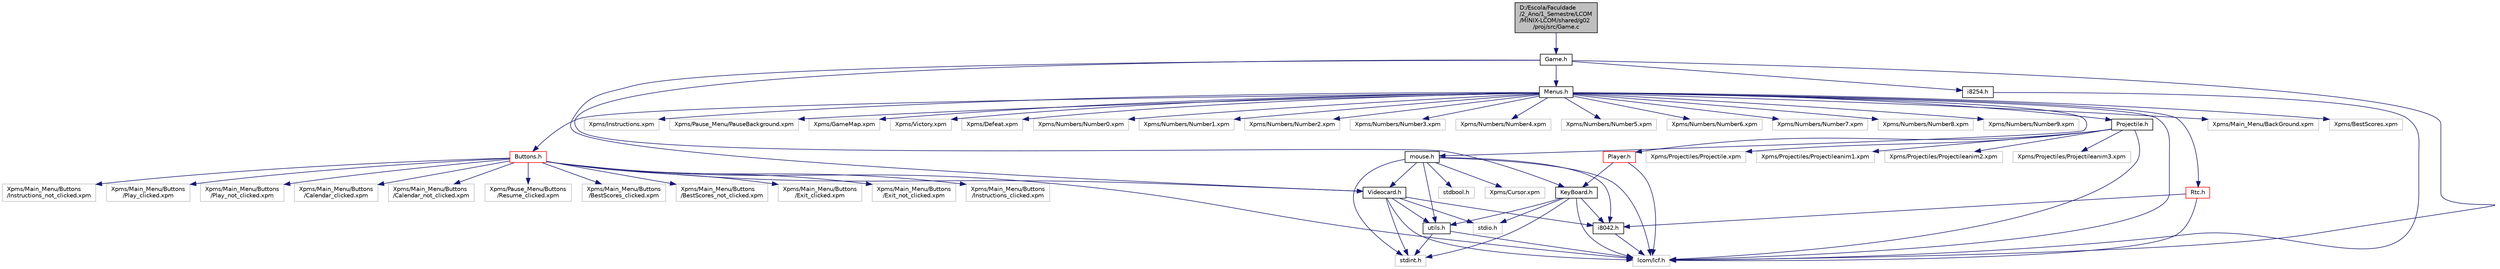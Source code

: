 digraph "D:/Escola/Faculdade/2_Ano/1_Semestre/LCOM/MINIX-LCOM/shared/g02/proj/src/Game.c"
{
 // LATEX_PDF_SIZE
  edge [fontname="Helvetica",fontsize="10",labelfontname="Helvetica",labelfontsize="10"];
  node [fontname="Helvetica",fontsize="10",shape=record];
  Node1 [label="D:/Escola/Faculdade\l/2_Ano/1_Semestre/LCOM\l/MINIX-LCOM/shared/g02\l/proj/src/Game.c",height=0.2,width=0.4,color="black", fillcolor="grey75", style="filled", fontcolor="black",tooltip=" "];
  Node1 -> Node2 [color="midnightblue",fontsize="10",style="solid",fontname="Helvetica"];
  Node2 [label="Game.h",height=0.2,width=0.4,color="black", fillcolor="white", style="filled",URL="$_game_8h.html",tooltip=" "];
  Node2 -> Node3 [color="midnightblue",fontsize="10",style="solid",fontname="Helvetica"];
  Node3 [label="lcom/lcf.h",height=0.2,width=0.4,color="grey75", fillcolor="white", style="filled",tooltip=" "];
  Node2 -> Node4 [color="midnightblue",fontsize="10",style="solid",fontname="Helvetica"];
  Node4 [label="Videocard.h",height=0.2,width=0.4,color="black", fillcolor="white", style="filled",URL="$_videocard_8h.html",tooltip=" "];
  Node4 -> Node3 [color="midnightblue",fontsize="10",style="solid",fontname="Helvetica"];
  Node4 -> Node5 [color="midnightblue",fontsize="10",style="solid",fontname="Helvetica"];
  Node5 [label="stdint.h",height=0.2,width=0.4,color="grey75", fillcolor="white", style="filled",tooltip=" "];
  Node4 -> Node6 [color="midnightblue",fontsize="10",style="solid",fontname="Helvetica"];
  Node6 [label="stdio.h",height=0.2,width=0.4,color="grey75", fillcolor="white", style="filled",tooltip=" "];
  Node4 -> Node7 [color="midnightblue",fontsize="10",style="solid",fontname="Helvetica"];
  Node7 [label="i8042.h",height=0.2,width=0.4,color="black", fillcolor="white", style="filled",URL="$i8042_8h.html",tooltip=" "];
  Node7 -> Node3 [color="midnightblue",fontsize="10",style="solid",fontname="Helvetica"];
  Node4 -> Node8 [color="midnightblue",fontsize="10",style="solid",fontname="Helvetica"];
  Node8 [label="utils.h",height=0.2,width=0.4,color="black", fillcolor="white", style="filled",URL="$utils_8h.html",tooltip=" "];
  Node8 -> Node3 [color="midnightblue",fontsize="10",style="solid",fontname="Helvetica"];
  Node8 -> Node5 [color="midnightblue",fontsize="10",style="solid",fontname="Helvetica"];
  Node2 -> Node9 [color="midnightblue",fontsize="10",style="solid",fontname="Helvetica"];
  Node9 [label="i8254.h",height=0.2,width=0.4,color="black", fillcolor="white", style="filled",URL="$i8254_8h.html",tooltip=" "];
  Node9 -> Node3 [color="midnightblue",fontsize="10",style="solid",fontname="Helvetica"];
  Node2 -> Node10 [color="midnightblue",fontsize="10",style="solid",fontname="Helvetica"];
  Node10 [label="KeyBoard.h",height=0.2,width=0.4,color="black", fillcolor="white", style="filled",URL="$_key_board_8h.html",tooltip=" "];
  Node10 -> Node3 [color="midnightblue",fontsize="10",style="solid",fontname="Helvetica"];
  Node10 -> Node5 [color="midnightblue",fontsize="10",style="solid",fontname="Helvetica"];
  Node10 -> Node6 [color="midnightblue",fontsize="10",style="solid",fontname="Helvetica"];
  Node10 -> Node7 [color="midnightblue",fontsize="10",style="solid",fontname="Helvetica"];
  Node10 -> Node8 [color="midnightblue",fontsize="10",style="solid",fontname="Helvetica"];
  Node2 -> Node11 [color="midnightblue",fontsize="10",style="solid",fontname="Helvetica"];
  Node11 [label="Menus.h",height=0.2,width=0.4,color="black", fillcolor="white", style="filled",URL="$_menus_8h.html",tooltip=" "];
  Node11 -> Node3 [color="midnightblue",fontsize="10",style="solid",fontname="Helvetica"];
  Node11 -> Node12 [color="midnightblue",fontsize="10",style="solid",fontname="Helvetica"];
  Node12 [label="mouse.h",height=0.2,width=0.4,color="black", fillcolor="white", style="filled",URL="$mouse_8h.html",tooltip=" "];
  Node12 -> Node3 [color="midnightblue",fontsize="10",style="solid",fontname="Helvetica"];
  Node12 -> Node13 [color="midnightblue",fontsize="10",style="solid",fontname="Helvetica"];
  Node13 [label="stdbool.h",height=0.2,width=0.4,color="grey75", fillcolor="white", style="filled",tooltip=" "];
  Node12 -> Node5 [color="midnightblue",fontsize="10",style="solid",fontname="Helvetica"];
  Node12 -> Node7 [color="midnightblue",fontsize="10",style="solid",fontname="Helvetica"];
  Node12 -> Node8 [color="midnightblue",fontsize="10",style="solid",fontname="Helvetica"];
  Node12 -> Node4 [color="midnightblue",fontsize="10",style="solid",fontname="Helvetica"];
  Node12 -> Node14 [color="midnightblue",fontsize="10",style="solid",fontname="Helvetica"];
  Node14 [label="Xpms/Cursor.xpm",height=0.2,width=0.4,color="grey75", fillcolor="white", style="filled",tooltip=" "];
  Node11 -> Node15 [color="midnightblue",fontsize="10",style="solid",fontname="Helvetica"];
  Node15 [label="Projectile.h",height=0.2,width=0.4,color="black", fillcolor="white", style="filled",URL="$_projectile_8h.html",tooltip=" "];
  Node15 -> Node3 [color="midnightblue",fontsize="10",style="solid",fontname="Helvetica"];
  Node15 -> Node16 [color="midnightblue",fontsize="10",style="solid",fontname="Helvetica"];
  Node16 [label="Player.h",height=0.2,width=0.4,color="red", fillcolor="white", style="filled",URL="$_player_8h.html",tooltip=" "];
  Node16 -> Node3 [color="midnightblue",fontsize="10",style="solid",fontname="Helvetica"];
  Node16 -> Node10 [color="midnightblue",fontsize="10",style="solid",fontname="Helvetica"];
  Node15 -> Node76 [color="midnightblue",fontsize="10",style="solid",fontname="Helvetica"];
  Node76 [label="Xpms/Projectiles/Projectile.xpm",height=0.2,width=0.4,color="grey75", fillcolor="white", style="filled",tooltip=" "];
  Node15 -> Node77 [color="midnightblue",fontsize="10",style="solid",fontname="Helvetica"];
  Node77 [label="Xpms/Projectiles/Projectileanim1.xpm",height=0.2,width=0.4,color="grey75", fillcolor="white", style="filled",tooltip=" "];
  Node15 -> Node78 [color="midnightblue",fontsize="10",style="solid",fontname="Helvetica"];
  Node78 [label="Xpms/Projectiles/Projectileanim2.xpm",height=0.2,width=0.4,color="grey75", fillcolor="white", style="filled",tooltip=" "];
  Node15 -> Node79 [color="midnightblue",fontsize="10",style="solid",fontname="Helvetica"];
  Node79 [label="Xpms/Projectiles/Projectileanim3.xpm",height=0.2,width=0.4,color="grey75", fillcolor="white", style="filled",tooltip=" "];
  Node11 -> Node80 [color="midnightblue",fontsize="10",style="solid",fontname="Helvetica"];
  Node80 [label="Buttons.h",height=0.2,width=0.4,color="red", fillcolor="white", style="filled",URL="$_buttons_8h.html",tooltip=" "];
  Node80 -> Node3 [color="midnightblue",fontsize="10",style="solid",fontname="Helvetica"];
  Node80 -> Node4 [color="midnightblue",fontsize="10",style="solid",fontname="Helvetica"];
  Node80 -> Node81 [color="midnightblue",fontsize="10",style="solid",fontname="Helvetica"];
  Node81 [label="Xpms/Main_Menu/Buttons\l/BestScores_clicked.xpm",height=0.2,width=0.4,color="grey75", fillcolor="white", style="filled",tooltip=" "];
  Node80 -> Node82 [color="midnightblue",fontsize="10",style="solid",fontname="Helvetica"];
  Node82 [label="Xpms/Main_Menu/Buttons\l/BestScores_not_clicked.xpm",height=0.2,width=0.4,color="grey75", fillcolor="white", style="filled",tooltip=" "];
  Node80 -> Node83 [color="midnightblue",fontsize="10",style="solid",fontname="Helvetica"];
  Node83 [label="Xpms/Main_Menu/Buttons\l/Exit_clicked.xpm",height=0.2,width=0.4,color="grey75", fillcolor="white", style="filled",tooltip=" "];
  Node80 -> Node84 [color="midnightblue",fontsize="10",style="solid",fontname="Helvetica"];
  Node84 [label="Xpms/Main_Menu/Buttons\l/Exit_not_clicked.xpm",height=0.2,width=0.4,color="grey75", fillcolor="white", style="filled",tooltip=" "];
  Node80 -> Node85 [color="midnightblue",fontsize="10",style="solid",fontname="Helvetica"];
  Node85 [label="Xpms/Main_Menu/Buttons\l/Instructions_clicked.xpm",height=0.2,width=0.4,color="grey75", fillcolor="white", style="filled",tooltip=" "];
  Node80 -> Node86 [color="midnightblue",fontsize="10",style="solid",fontname="Helvetica"];
  Node86 [label="Xpms/Main_Menu/Buttons\l/Instructions_not_clicked.xpm",height=0.2,width=0.4,color="grey75", fillcolor="white", style="filled",tooltip=" "];
  Node80 -> Node87 [color="midnightblue",fontsize="10",style="solid",fontname="Helvetica"];
  Node87 [label="Xpms/Main_Menu/Buttons\l/Play_clicked.xpm",height=0.2,width=0.4,color="grey75", fillcolor="white", style="filled",tooltip=" "];
  Node80 -> Node88 [color="midnightblue",fontsize="10",style="solid",fontname="Helvetica"];
  Node88 [label="Xpms/Main_Menu/Buttons\l/Play_not_clicked.xpm",height=0.2,width=0.4,color="grey75", fillcolor="white", style="filled",tooltip=" "];
  Node80 -> Node89 [color="midnightblue",fontsize="10",style="solid",fontname="Helvetica"];
  Node89 [label="Xpms/Main_Menu/Buttons\l/Calendar_clicked.xpm",height=0.2,width=0.4,color="grey75", fillcolor="white", style="filled",tooltip=" "];
  Node80 -> Node90 [color="midnightblue",fontsize="10",style="solid",fontname="Helvetica"];
  Node90 [label="Xpms/Main_Menu/Buttons\l/Calendar_not_clicked.xpm",height=0.2,width=0.4,color="grey75", fillcolor="white", style="filled",tooltip=" "];
  Node80 -> Node91 [color="midnightblue",fontsize="10",style="solid",fontname="Helvetica"];
  Node91 [label="Xpms/Pause_Menu/Buttons\l/Resume_clicked.xpm",height=0.2,width=0.4,color="grey75", fillcolor="white", style="filled",tooltip=" "];
  Node11 -> Node95 [color="midnightblue",fontsize="10",style="solid",fontname="Helvetica"];
  Node95 [label="Rtc.h",height=0.2,width=0.4,color="red", fillcolor="white", style="filled",URL="$_rtc_8h.html",tooltip=" "];
  Node95 -> Node3 [color="midnightblue",fontsize="10",style="solid",fontname="Helvetica"];
  Node95 -> Node7 [color="midnightblue",fontsize="10",style="solid",fontname="Helvetica"];
  Node11 -> Node97 [color="midnightblue",fontsize="10",style="solid",fontname="Helvetica"];
  Node97 [label="Xpms/Main_Menu/BackGround.xpm",height=0.2,width=0.4,color="grey75", fillcolor="white", style="filled",tooltip=" "];
  Node11 -> Node98 [color="midnightblue",fontsize="10",style="solid",fontname="Helvetica"];
  Node98 [label="Xpms/BestScores.xpm",height=0.2,width=0.4,color="grey75", fillcolor="white", style="filled",tooltip=" "];
  Node11 -> Node99 [color="midnightblue",fontsize="10",style="solid",fontname="Helvetica"];
  Node99 [label="Xpms/Instructions.xpm",height=0.2,width=0.4,color="grey75", fillcolor="white", style="filled",tooltip=" "];
  Node11 -> Node100 [color="midnightblue",fontsize="10",style="solid",fontname="Helvetica"];
  Node100 [label="Xpms/Pause_Menu/PauseBackground.xpm",height=0.2,width=0.4,color="grey75", fillcolor="white", style="filled",tooltip=" "];
  Node11 -> Node101 [color="midnightblue",fontsize="10",style="solid",fontname="Helvetica"];
  Node101 [label="Xpms/GameMap.xpm",height=0.2,width=0.4,color="grey75", fillcolor="white", style="filled",tooltip=" "];
  Node11 -> Node102 [color="midnightblue",fontsize="10",style="solid",fontname="Helvetica"];
  Node102 [label="Xpms/Victory.xpm",height=0.2,width=0.4,color="grey75", fillcolor="white", style="filled",tooltip=" "];
  Node11 -> Node103 [color="midnightblue",fontsize="10",style="solid",fontname="Helvetica"];
  Node103 [label="Xpms/Defeat.xpm",height=0.2,width=0.4,color="grey75", fillcolor="white", style="filled",tooltip=" "];
  Node11 -> Node104 [color="midnightblue",fontsize="10",style="solid",fontname="Helvetica"];
  Node104 [label="Xpms/Numbers/Number0.xpm",height=0.2,width=0.4,color="grey75", fillcolor="white", style="filled",tooltip=" "];
  Node11 -> Node105 [color="midnightblue",fontsize="10",style="solid",fontname="Helvetica"];
  Node105 [label="Xpms/Numbers/Number1.xpm",height=0.2,width=0.4,color="grey75", fillcolor="white", style="filled",tooltip=" "];
  Node11 -> Node106 [color="midnightblue",fontsize="10",style="solid",fontname="Helvetica"];
  Node106 [label="Xpms/Numbers/Number2.xpm",height=0.2,width=0.4,color="grey75", fillcolor="white", style="filled",tooltip=" "];
  Node11 -> Node107 [color="midnightblue",fontsize="10",style="solid",fontname="Helvetica"];
  Node107 [label="Xpms/Numbers/Number3.xpm",height=0.2,width=0.4,color="grey75", fillcolor="white", style="filled",tooltip=" "];
  Node11 -> Node108 [color="midnightblue",fontsize="10",style="solid",fontname="Helvetica"];
  Node108 [label="Xpms/Numbers/Number4.xpm",height=0.2,width=0.4,color="grey75", fillcolor="white", style="filled",tooltip=" "];
  Node11 -> Node109 [color="midnightblue",fontsize="10",style="solid",fontname="Helvetica"];
  Node109 [label="Xpms/Numbers/Number5.xpm",height=0.2,width=0.4,color="grey75", fillcolor="white", style="filled",tooltip=" "];
  Node11 -> Node110 [color="midnightblue",fontsize="10",style="solid",fontname="Helvetica"];
  Node110 [label="Xpms/Numbers/Number6.xpm",height=0.2,width=0.4,color="grey75", fillcolor="white", style="filled",tooltip=" "];
  Node11 -> Node111 [color="midnightblue",fontsize="10",style="solid",fontname="Helvetica"];
  Node111 [label="Xpms/Numbers/Number7.xpm",height=0.2,width=0.4,color="grey75", fillcolor="white", style="filled",tooltip=" "];
  Node11 -> Node112 [color="midnightblue",fontsize="10",style="solid",fontname="Helvetica"];
  Node112 [label="Xpms/Numbers/Number8.xpm",height=0.2,width=0.4,color="grey75", fillcolor="white", style="filled",tooltip=" "];
  Node11 -> Node113 [color="midnightblue",fontsize="10",style="solid",fontname="Helvetica"];
  Node113 [label="Xpms/Numbers/Number9.xpm",height=0.2,width=0.4,color="grey75", fillcolor="white", style="filled",tooltip=" "];
}

